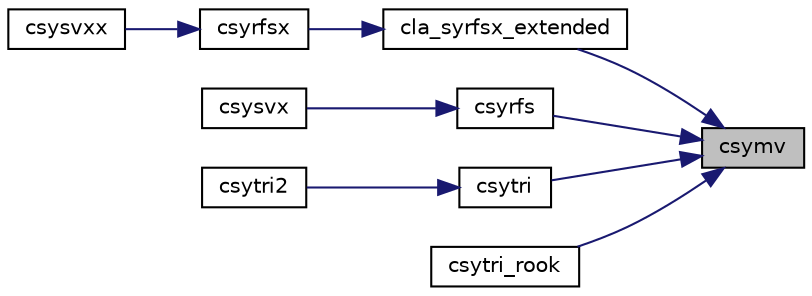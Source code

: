digraph "csymv"
{
 // LATEX_PDF_SIZE
  edge [fontname="Helvetica",fontsize="10",labelfontname="Helvetica",labelfontsize="10"];
  node [fontname="Helvetica",fontsize="10",shape=record];
  rankdir="RL";
  Node1 [label="csymv",height=0.2,width=0.4,color="black", fillcolor="grey75", style="filled", fontcolor="black",tooltip="CSYMV computes a matrix-vector product for a complex symmetric matrix."];
  Node1 -> Node2 [dir="back",color="midnightblue",fontsize="10",style="solid",fontname="Helvetica"];
  Node2 [label="cla_syrfsx_extended",height=0.2,width=0.4,color="black", fillcolor="white", style="filled",URL="$cla__syrfsx__extended_8f.html#a113d1d314f674eb00b05547429716515",tooltip="CLA_SYRFSX_EXTENDED improves the computed solution to a system of linear equations for symmetric inde..."];
  Node2 -> Node3 [dir="back",color="midnightblue",fontsize="10",style="solid",fontname="Helvetica"];
  Node3 [label="csyrfsx",height=0.2,width=0.4,color="black", fillcolor="white", style="filled",URL="$csyrfsx_8f.html#a0f93ca9ab2fc02b8de5f578316353b87",tooltip="CSYRFSX"];
  Node3 -> Node4 [dir="back",color="midnightblue",fontsize="10",style="solid",fontname="Helvetica"];
  Node4 [label="csysvxx",height=0.2,width=0.4,color="black", fillcolor="white", style="filled",URL="$csysvxx_8f.html#a48da16f71d9aa75098b8c6d3c4007979",tooltip="CSYSVXX computes the solution to system of linear equations A * X = B for SY matrices"];
  Node1 -> Node5 [dir="back",color="midnightblue",fontsize="10",style="solid",fontname="Helvetica"];
  Node5 [label="csyrfs",height=0.2,width=0.4,color="black", fillcolor="white", style="filled",URL="$csyrfs_8f.html#a1d5b0252ad96edd8494a10d06eb97482",tooltip="CSYRFS"];
  Node5 -> Node6 [dir="back",color="midnightblue",fontsize="10",style="solid",fontname="Helvetica"];
  Node6 [label="csysvx",height=0.2,width=0.4,color="black", fillcolor="white", style="filled",URL="$csysvx_8f.html#ab83ef6fbaf99306b967bf9053a3e6082",tooltip="CSYSVX computes the solution to system of linear equations A * X = B for SY matrices"];
  Node1 -> Node7 [dir="back",color="midnightblue",fontsize="10",style="solid",fontname="Helvetica"];
  Node7 [label="csytri",height=0.2,width=0.4,color="black", fillcolor="white", style="filled",URL="$csytri_8f.html#a7f05f7e397f26b4b909379193f3530ab",tooltip="CSYTRI"];
  Node7 -> Node8 [dir="back",color="midnightblue",fontsize="10",style="solid",fontname="Helvetica"];
  Node8 [label="csytri2",height=0.2,width=0.4,color="black", fillcolor="white", style="filled",URL="$csytri2_8f.html#a2d7c0e6bd15ea0feb3e19156fd6222ef",tooltip="CSYTRI2"];
  Node1 -> Node9 [dir="back",color="midnightblue",fontsize="10",style="solid",fontname="Helvetica"];
  Node9 [label="csytri_rook",height=0.2,width=0.4,color="black", fillcolor="white", style="filled",URL="$csytri__rook_8f.html#afb343bb24f1cd1459070aeff219956ad",tooltip="CSYTRI_ROOK"];
}
